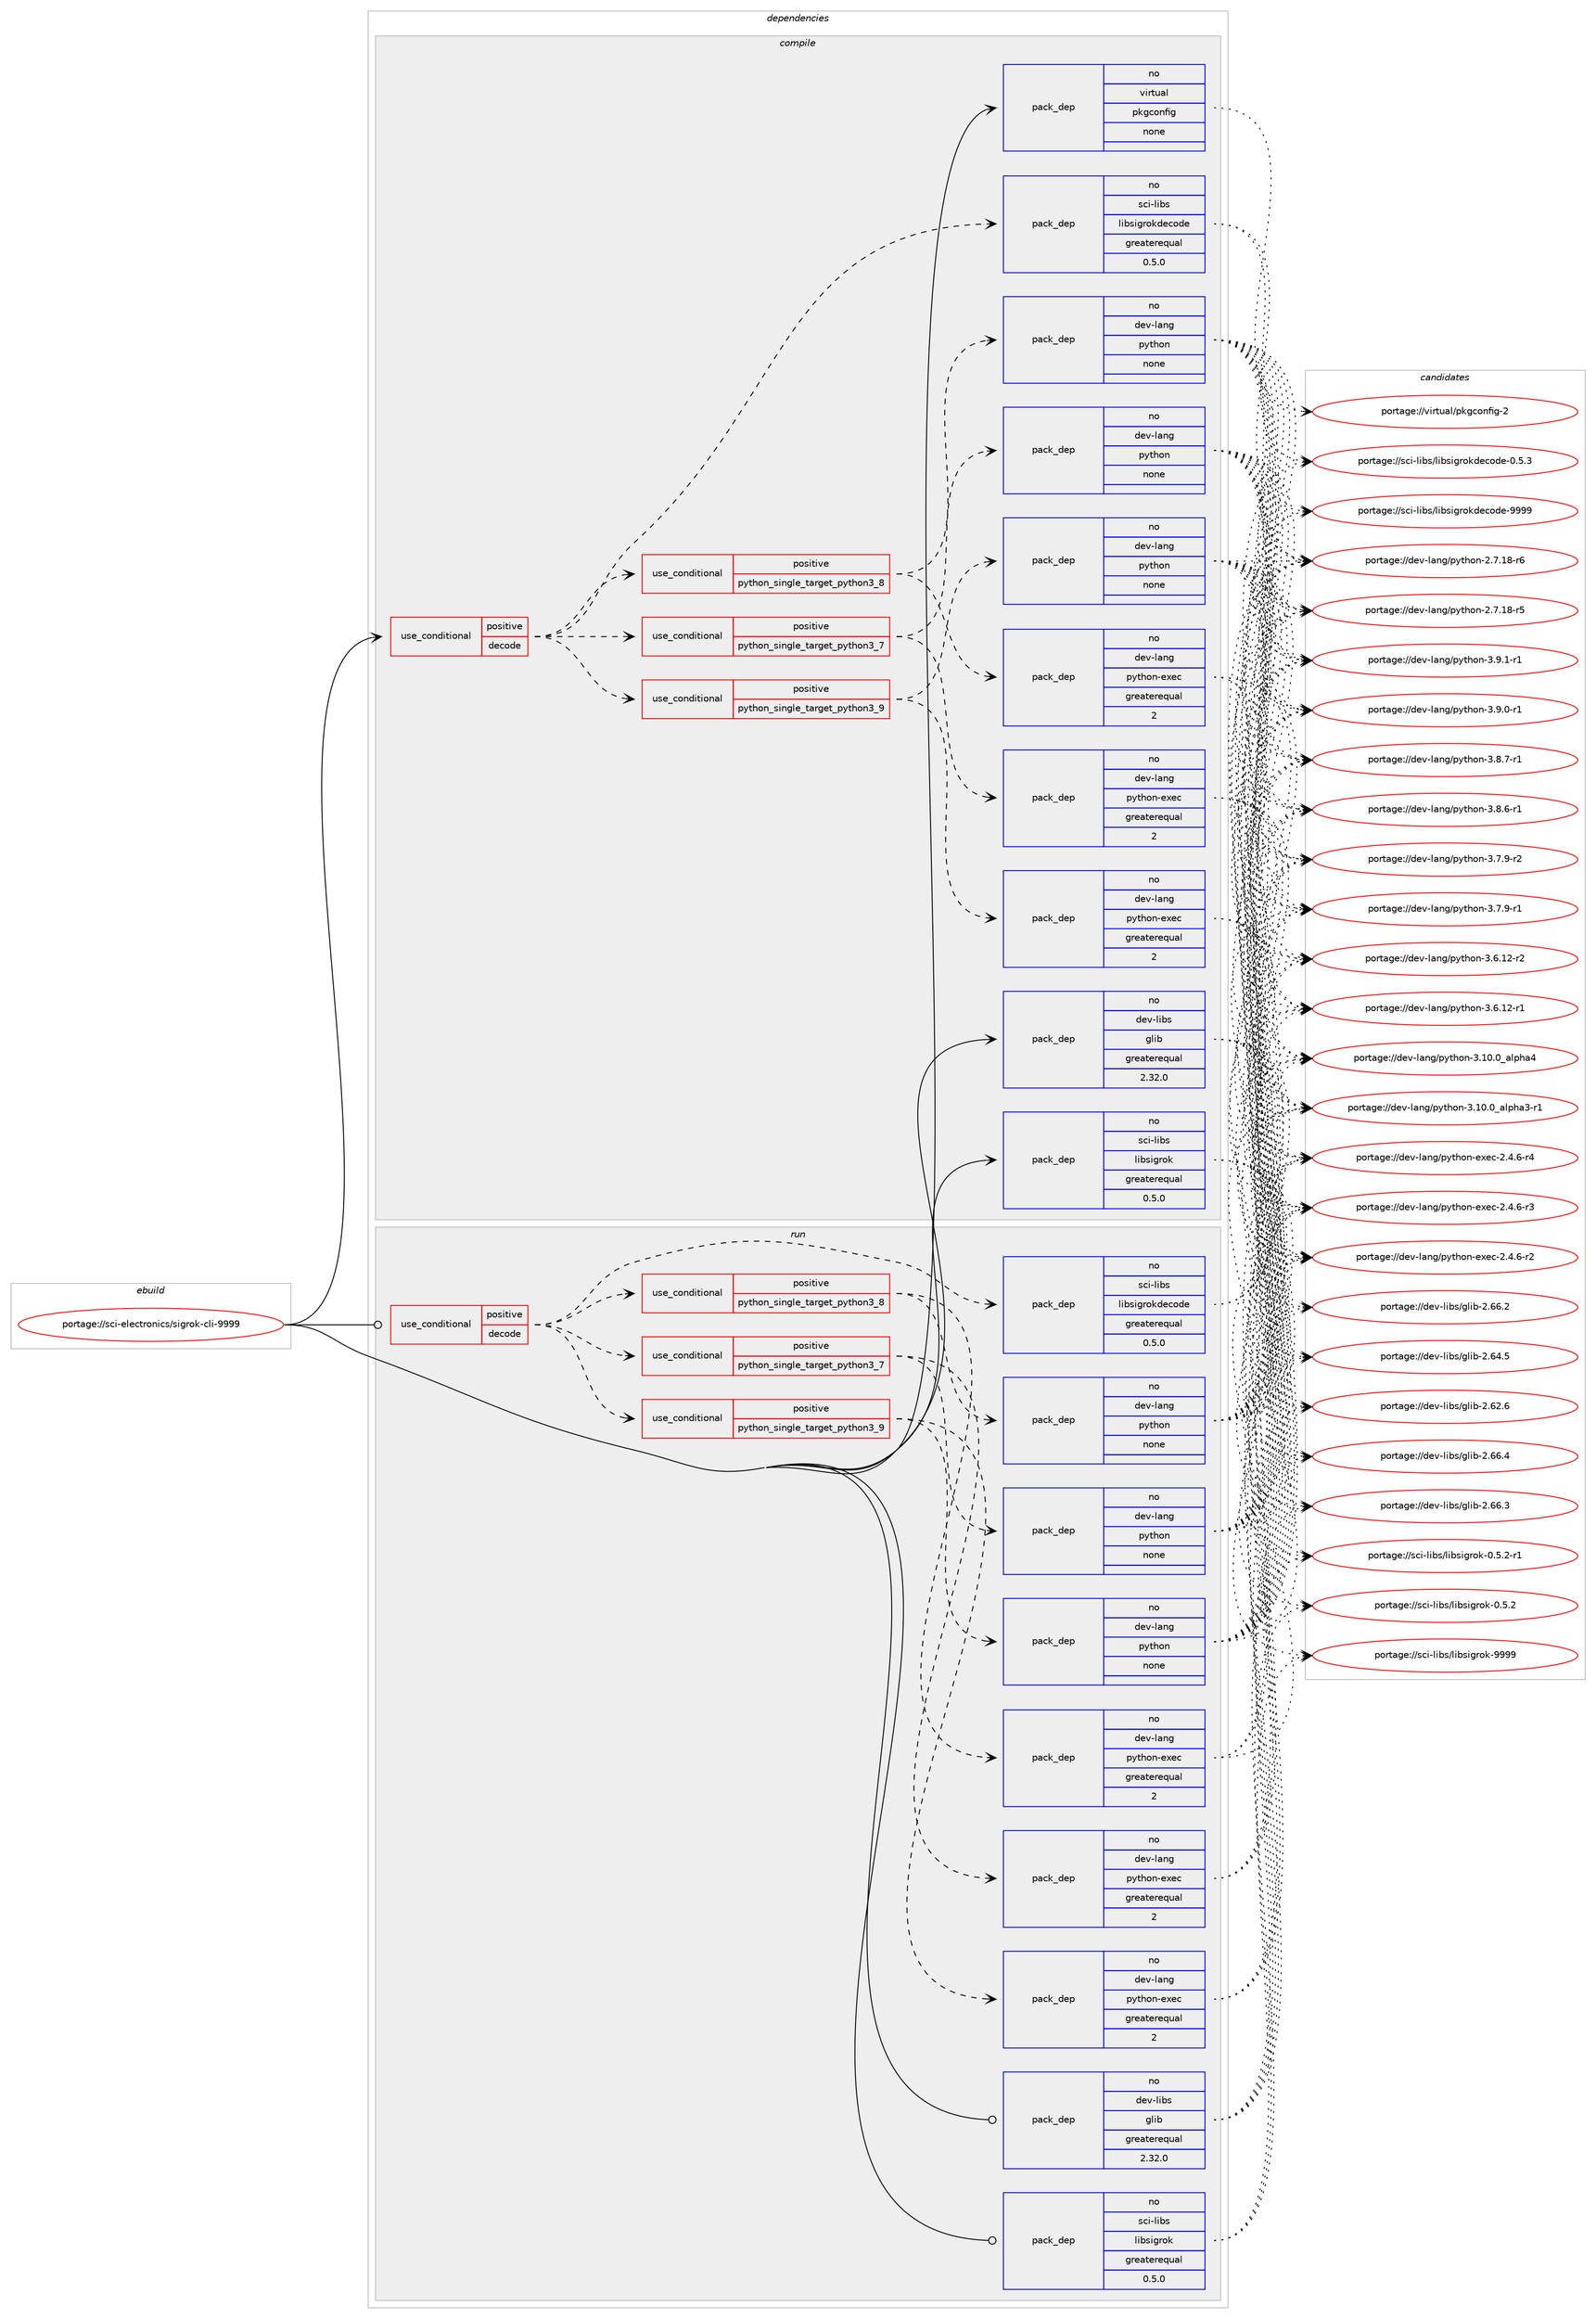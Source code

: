 digraph prolog {

# *************
# Graph options
# *************

newrank=true;
concentrate=true;
compound=true;
graph [rankdir=LR,fontname=Helvetica,fontsize=10,ranksep=1.5];#, ranksep=2.5, nodesep=0.2];
edge  [arrowhead=vee];
node  [fontname=Helvetica,fontsize=10];

# **********
# The ebuild
# **********

subgraph cluster_leftcol {
color=gray;
rank=same;
label=<<i>ebuild</i>>;
id [label="portage://sci-electronics/sigrok-cli-9999", color=red, width=4, href="../sci-electronics/sigrok-cli-9999.svg"];
}

# ****************
# The dependencies
# ****************

subgraph cluster_midcol {
color=gray;
label=<<i>dependencies</i>>;
subgraph cluster_compile {
fillcolor="#eeeeee";
style=filled;
label=<<i>compile</i>>;
subgraph cond5825 {
dependency18652 [label=<<TABLE BORDER="0" CELLBORDER="1" CELLSPACING="0" CELLPADDING="4"><TR><TD ROWSPAN="3" CELLPADDING="10">use_conditional</TD></TR><TR><TD>positive</TD></TR><TR><TD>decode</TD></TR></TABLE>>, shape=none, color=red];
subgraph pack12679 {
dependency18653 [label=<<TABLE BORDER="0" CELLBORDER="1" CELLSPACING="0" CELLPADDING="4" WIDTH="220"><TR><TD ROWSPAN="6" CELLPADDING="30">pack_dep</TD></TR><TR><TD WIDTH="110">no</TD></TR><TR><TD>sci-libs</TD></TR><TR><TD>libsigrokdecode</TD></TR><TR><TD>greaterequal</TD></TR><TR><TD>0.5.0</TD></TR></TABLE>>, shape=none, color=blue];
}
dependency18652:e -> dependency18653:w [weight=20,style="dashed",arrowhead="vee"];
subgraph cond5826 {
dependency18654 [label=<<TABLE BORDER="0" CELLBORDER="1" CELLSPACING="0" CELLPADDING="4"><TR><TD ROWSPAN="3" CELLPADDING="10">use_conditional</TD></TR><TR><TD>positive</TD></TR><TR><TD>python_single_target_python3_7</TD></TR></TABLE>>, shape=none, color=red];
subgraph pack12680 {
dependency18655 [label=<<TABLE BORDER="0" CELLBORDER="1" CELLSPACING="0" CELLPADDING="4" WIDTH="220"><TR><TD ROWSPAN="6" CELLPADDING="30">pack_dep</TD></TR><TR><TD WIDTH="110">no</TD></TR><TR><TD>dev-lang</TD></TR><TR><TD>python</TD></TR><TR><TD>none</TD></TR><TR><TD></TD></TR></TABLE>>, shape=none, color=blue];
}
dependency18654:e -> dependency18655:w [weight=20,style="dashed",arrowhead="vee"];
subgraph pack12681 {
dependency18656 [label=<<TABLE BORDER="0" CELLBORDER="1" CELLSPACING="0" CELLPADDING="4" WIDTH="220"><TR><TD ROWSPAN="6" CELLPADDING="30">pack_dep</TD></TR><TR><TD WIDTH="110">no</TD></TR><TR><TD>dev-lang</TD></TR><TR><TD>python-exec</TD></TR><TR><TD>greaterequal</TD></TR><TR><TD>2</TD></TR></TABLE>>, shape=none, color=blue];
}
dependency18654:e -> dependency18656:w [weight=20,style="dashed",arrowhead="vee"];
}
dependency18652:e -> dependency18654:w [weight=20,style="dashed",arrowhead="vee"];
subgraph cond5827 {
dependency18657 [label=<<TABLE BORDER="0" CELLBORDER="1" CELLSPACING="0" CELLPADDING="4"><TR><TD ROWSPAN="3" CELLPADDING="10">use_conditional</TD></TR><TR><TD>positive</TD></TR><TR><TD>python_single_target_python3_8</TD></TR></TABLE>>, shape=none, color=red];
subgraph pack12682 {
dependency18658 [label=<<TABLE BORDER="0" CELLBORDER="1" CELLSPACING="0" CELLPADDING="4" WIDTH="220"><TR><TD ROWSPAN="6" CELLPADDING="30">pack_dep</TD></TR><TR><TD WIDTH="110">no</TD></TR><TR><TD>dev-lang</TD></TR><TR><TD>python</TD></TR><TR><TD>none</TD></TR><TR><TD></TD></TR></TABLE>>, shape=none, color=blue];
}
dependency18657:e -> dependency18658:w [weight=20,style="dashed",arrowhead="vee"];
subgraph pack12683 {
dependency18659 [label=<<TABLE BORDER="0" CELLBORDER="1" CELLSPACING="0" CELLPADDING="4" WIDTH="220"><TR><TD ROWSPAN="6" CELLPADDING="30">pack_dep</TD></TR><TR><TD WIDTH="110">no</TD></TR><TR><TD>dev-lang</TD></TR><TR><TD>python-exec</TD></TR><TR><TD>greaterequal</TD></TR><TR><TD>2</TD></TR></TABLE>>, shape=none, color=blue];
}
dependency18657:e -> dependency18659:w [weight=20,style="dashed",arrowhead="vee"];
}
dependency18652:e -> dependency18657:w [weight=20,style="dashed",arrowhead="vee"];
subgraph cond5828 {
dependency18660 [label=<<TABLE BORDER="0" CELLBORDER="1" CELLSPACING="0" CELLPADDING="4"><TR><TD ROWSPAN="3" CELLPADDING="10">use_conditional</TD></TR><TR><TD>positive</TD></TR><TR><TD>python_single_target_python3_9</TD></TR></TABLE>>, shape=none, color=red];
subgraph pack12684 {
dependency18661 [label=<<TABLE BORDER="0" CELLBORDER="1" CELLSPACING="0" CELLPADDING="4" WIDTH="220"><TR><TD ROWSPAN="6" CELLPADDING="30">pack_dep</TD></TR><TR><TD WIDTH="110">no</TD></TR><TR><TD>dev-lang</TD></TR><TR><TD>python</TD></TR><TR><TD>none</TD></TR><TR><TD></TD></TR></TABLE>>, shape=none, color=blue];
}
dependency18660:e -> dependency18661:w [weight=20,style="dashed",arrowhead="vee"];
subgraph pack12685 {
dependency18662 [label=<<TABLE BORDER="0" CELLBORDER="1" CELLSPACING="0" CELLPADDING="4" WIDTH="220"><TR><TD ROWSPAN="6" CELLPADDING="30">pack_dep</TD></TR><TR><TD WIDTH="110">no</TD></TR><TR><TD>dev-lang</TD></TR><TR><TD>python-exec</TD></TR><TR><TD>greaterequal</TD></TR><TR><TD>2</TD></TR></TABLE>>, shape=none, color=blue];
}
dependency18660:e -> dependency18662:w [weight=20,style="dashed",arrowhead="vee"];
}
dependency18652:e -> dependency18660:w [weight=20,style="dashed",arrowhead="vee"];
}
id:e -> dependency18652:w [weight=20,style="solid",arrowhead="vee"];
subgraph pack12686 {
dependency18663 [label=<<TABLE BORDER="0" CELLBORDER="1" CELLSPACING="0" CELLPADDING="4" WIDTH="220"><TR><TD ROWSPAN="6" CELLPADDING="30">pack_dep</TD></TR><TR><TD WIDTH="110">no</TD></TR><TR><TD>dev-libs</TD></TR><TR><TD>glib</TD></TR><TR><TD>greaterequal</TD></TR><TR><TD>2.32.0</TD></TR></TABLE>>, shape=none, color=blue];
}
id:e -> dependency18663:w [weight=20,style="solid",arrowhead="vee"];
subgraph pack12687 {
dependency18664 [label=<<TABLE BORDER="0" CELLBORDER="1" CELLSPACING="0" CELLPADDING="4" WIDTH="220"><TR><TD ROWSPAN="6" CELLPADDING="30">pack_dep</TD></TR><TR><TD WIDTH="110">no</TD></TR><TR><TD>sci-libs</TD></TR><TR><TD>libsigrok</TD></TR><TR><TD>greaterequal</TD></TR><TR><TD>0.5.0</TD></TR></TABLE>>, shape=none, color=blue];
}
id:e -> dependency18664:w [weight=20,style="solid",arrowhead="vee"];
subgraph pack12688 {
dependency18665 [label=<<TABLE BORDER="0" CELLBORDER="1" CELLSPACING="0" CELLPADDING="4" WIDTH="220"><TR><TD ROWSPAN="6" CELLPADDING="30">pack_dep</TD></TR><TR><TD WIDTH="110">no</TD></TR><TR><TD>virtual</TD></TR><TR><TD>pkgconfig</TD></TR><TR><TD>none</TD></TR><TR><TD></TD></TR></TABLE>>, shape=none, color=blue];
}
id:e -> dependency18665:w [weight=20,style="solid",arrowhead="vee"];
}
subgraph cluster_compileandrun {
fillcolor="#eeeeee";
style=filled;
label=<<i>compile and run</i>>;
}
subgraph cluster_run {
fillcolor="#eeeeee";
style=filled;
label=<<i>run</i>>;
subgraph cond5829 {
dependency18666 [label=<<TABLE BORDER="0" CELLBORDER="1" CELLSPACING="0" CELLPADDING="4"><TR><TD ROWSPAN="3" CELLPADDING="10">use_conditional</TD></TR><TR><TD>positive</TD></TR><TR><TD>decode</TD></TR></TABLE>>, shape=none, color=red];
subgraph pack12689 {
dependency18667 [label=<<TABLE BORDER="0" CELLBORDER="1" CELLSPACING="0" CELLPADDING="4" WIDTH="220"><TR><TD ROWSPAN="6" CELLPADDING="30">pack_dep</TD></TR><TR><TD WIDTH="110">no</TD></TR><TR><TD>sci-libs</TD></TR><TR><TD>libsigrokdecode</TD></TR><TR><TD>greaterequal</TD></TR><TR><TD>0.5.0</TD></TR></TABLE>>, shape=none, color=blue];
}
dependency18666:e -> dependency18667:w [weight=20,style="dashed",arrowhead="vee"];
subgraph cond5830 {
dependency18668 [label=<<TABLE BORDER="0" CELLBORDER="1" CELLSPACING="0" CELLPADDING="4"><TR><TD ROWSPAN="3" CELLPADDING="10">use_conditional</TD></TR><TR><TD>positive</TD></TR><TR><TD>python_single_target_python3_7</TD></TR></TABLE>>, shape=none, color=red];
subgraph pack12690 {
dependency18669 [label=<<TABLE BORDER="0" CELLBORDER="1" CELLSPACING="0" CELLPADDING="4" WIDTH="220"><TR><TD ROWSPAN="6" CELLPADDING="30">pack_dep</TD></TR><TR><TD WIDTH="110">no</TD></TR><TR><TD>dev-lang</TD></TR><TR><TD>python</TD></TR><TR><TD>none</TD></TR><TR><TD></TD></TR></TABLE>>, shape=none, color=blue];
}
dependency18668:e -> dependency18669:w [weight=20,style="dashed",arrowhead="vee"];
subgraph pack12691 {
dependency18670 [label=<<TABLE BORDER="0" CELLBORDER="1" CELLSPACING="0" CELLPADDING="4" WIDTH="220"><TR><TD ROWSPAN="6" CELLPADDING="30">pack_dep</TD></TR><TR><TD WIDTH="110">no</TD></TR><TR><TD>dev-lang</TD></TR><TR><TD>python-exec</TD></TR><TR><TD>greaterequal</TD></TR><TR><TD>2</TD></TR></TABLE>>, shape=none, color=blue];
}
dependency18668:e -> dependency18670:w [weight=20,style="dashed",arrowhead="vee"];
}
dependency18666:e -> dependency18668:w [weight=20,style="dashed",arrowhead="vee"];
subgraph cond5831 {
dependency18671 [label=<<TABLE BORDER="0" CELLBORDER="1" CELLSPACING="0" CELLPADDING="4"><TR><TD ROWSPAN="3" CELLPADDING="10">use_conditional</TD></TR><TR><TD>positive</TD></TR><TR><TD>python_single_target_python3_8</TD></TR></TABLE>>, shape=none, color=red];
subgraph pack12692 {
dependency18672 [label=<<TABLE BORDER="0" CELLBORDER="1" CELLSPACING="0" CELLPADDING="4" WIDTH="220"><TR><TD ROWSPAN="6" CELLPADDING="30">pack_dep</TD></TR><TR><TD WIDTH="110">no</TD></TR><TR><TD>dev-lang</TD></TR><TR><TD>python</TD></TR><TR><TD>none</TD></TR><TR><TD></TD></TR></TABLE>>, shape=none, color=blue];
}
dependency18671:e -> dependency18672:w [weight=20,style="dashed",arrowhead="vee"];
subgraph pack12693 {
dependency18673 [label=<<TABLE BORDER="0" CELLBORDER="1" CELLSPACING="0" CELLPADDING="4" WIDTH="220"><TR><TD ROWSPAN="6" CELLPADDING="30">pack_dep</TD></TR><TR><TD WIDTH="110">no</TD></TR><TR><TD>dev-lang</TD></TR><TR><TD>python-exec</TD></TR><TR><TD>greaterequal</TD></TR><TR><TD>2</TD></TR></TABLE>>, shape=none, color=blue];
}
dependency18671:e -> dependency18673:w [weight=20,style="dashed",arrowhead="vee"];
}
dependency18666:e -> dependency18671:w [weight=20,style="dashed",arrowhead="vee"];
subgraph cond5832 {
dependency18674 [label=<<TABLE BORDER="0" CELLBORDER="1" CELLSPACING="0" CELLPADDING="4"><TR><TD ROWSPAN="3" CELLPADDING="10">use_conditional</TD></TR><TR><TD>positive</TD></TR><TR><TD>python_single_target_python3_9</TD></TR></TABLE>>, shape=none, color=red];
subgraph pack12694 {
dependency18675 [label=<<TABLE BORDER="0" CELLBORDER="1" CELLSPACING="0" CELLPADDING="4" WIDTH="220"><TR><TD ROWSPAN="6" CELLPADDING="30">pack_dep</TD></TR><TR><TD WIDTH="110">no</TD></TR><TR><TD>dev-lang</TD></TR><TR><TD>python</TD></TR><TR><TD>none</TD></TR><TR><TD></TD></TR></TABLE>>, shape=none, color=blue];
}
dependency18674:e -> dependency18675:w [weight=20,style="dashed",arrowhead="vee"];
subgraph pack12695 {
dependency18676 [label=<<TABLE BORDER="0" CELLBORDER="1" CELLSPACING="0" CELLPADDING="4" WIDTH="220"><TR><TD ROWSPAN="6" CELLPADDING="30">pack_dep</TD></TR><TR><TD WIDTH="110">no</TD></TR><TR><TD>dev-lang</TD></TR><TR><TD>python-exec</TD></TR><TR><TD>greaterequal</TD></TR><TR><TD>2</TD></TR></TABLE>>, shape=none, color=blue];
}
dependency18674:e -> dependency18676:w [weight=20,style="dashed",arrowhead="vee"];
}
dependency18666:e -> dependency18674:w [weight=20,style="dashed",arrowhead="vee"];
}
id:e -> dependency18666:w [weight=20,style="solid",arrowhead="odot"];
subgraph pack12696 {
dependency18677 [label=<<TABLE BORDER="0" CELLBORDER="1" CELLSPACING="0" CELLPADDING="4" WIDTH="220"><TR><TD ROWSPAN="6" CELLPADDING="30">pack_dep</TD></TR><TR><TD WIDTH="110">no</TD></TR><TR><TD>dev-libs</TD></TR><TR><TD>glib</TD></TR><TR><TD>greaterequal</TD></TR><TR><TD>2.32.0</TD></TR></TABLE>>, shape=none, color=blue];
}
id:e -> dependency18677:w [weight=20,style="solid",arrowhead="odot"];
subgraph pack12697 {
dependency18678 [label=<<TABLE BORDER="0" CELLBORDER="1" CELLSPACING="0" CELLPADDING="4" WIDTH="220"><TR><TD ROWSPAN="6" CELLPADDING="30">pack_dep</TD></TR><TR><TD WIDTH="110">no</TD></TR><TR><TD>sci-libs</TD></TR><TR><TD>libsigrok</TD></TR><TR><TD>greaterequal</TD></TR><TR><TD>0.5.0</TD></TR></TABLE>>, shape=none, color=blue];
}
id:e -> dependency18678:w [weight=20,style="solid",arrowhead="odot"];
}
}

# **************
# The candidates
# **************

subgraph cluster_choices {
rank=same;
color=gray;
label=<<i>candidates</i>>;

subgraph choice12679 {
color=black;
nodesep=1;
choice1159910545108105981154710810598115105103114111107100101991111001014557575757 [label="portage://sci-libs/libsigrokdecode-9999", color=red, width=4,href="../sci-libs/libsigrokdecode-9999.svg"];
choice115991054510810598115471081059811510510311411110710010199111100101454846534651 [label="portage://sci-libs/libsigrokdecode-0.5.3", color=red, width=4,href="../sci-libs/libsigrokdecode-0.5.3.svg"];
dependency18653:e -> choice1159910545108105981154710810598115105103114111107100101991111001014557575757:w [style=dotted,weight="100"];
dependency18653:e -> choice115991054510810598115471081059811510510311411110710010199111100101454846534651:w [style=dotted,weight="100"];
}
subgraph choice12680 {
color=black;
nodesep=1;
choice1001011184510897110103471121211161041111104551465746494511449 [label="portage://dev-lang/python-3.9.1-r1", color=red, width=4,href="../dev-lang/python-3.9.1-r1.svg"];
choice1001011184510897110103471121211161041111104551465746484511449 [label="portage://dev-lang/python-3.9.0-r1", color=red, width=4,href="../dev-lang/python-3.9.0-r1.svg"];
choice1001011184510897110103471121211161041111104551465646554511449 [label="portage://dev-lang/python-3.8.7-r1", color=red, width=4,href="../dev-lang/python-3.8.7-r1.svg"];
choice1001011184510897110103471121211161041111104551465646544511449 [label="portage://dev-lang/python-3.8.6-r1", color=red, width=4,href="../dev-lang/python-3.8.6-r1.svg"];
choice1001011184510897110103471121211161041111104551465546574511450 [label="portage://dev-lang/python-3.7.9-r2", color=red, width=4,href="../dev-lang/python-3.7.9-r2.svg"];
choice1001011184510897110103471121211161041111104551465546574511449 [label="portage://dev-lang/python-3.7.9-r1", color=red, width=4,href="../dev-lang/python-3.7.9-r1.svg"];
choice100101118451089711010347112121116104111110455146544649504511450 [label="portage://dev-lang/python-3.6.12-r2", color=red, width=4,href="../dev-lang/python-3.6.12-r2.svg"];
choice100101118451089711010347112121116104111110455146544649504511449 [label="portage://dev-lang/python-3.6.12-r1", color=red, width=4,href="../dev-lang/python-3.6.12-r1.svg"];
choice1001011184510897110103471121211161041111104551464948464895971081121049752 [label="portage://dev-lang/python-3.10.0_alpha4", color=red, width=4,href="../dev-lang/python-3.10.0_alpha4.svg"];
choice10010111845108971101034711212111610411111045514649484648959710811210497514511449 [label="portage://dev-lang/python-3.10.0_alpha3-r1", color=red, width=4,href="../dev-lang/python-3.10.0_alpha3-r1.svg"];
choice100101118451089711010347112121116104111110455046554649564511454 [label="portage://dev-lang/python-2.7.18-r6", color=red, width=4,href="../dev-lang/python-2.7.18-r6.svg"];
choice100101118451089711010347112121116104111110455046554649564511453 [label="portage://dev-lang/python-2.7.18-r5", color=red, width=4,href="../dev-lang/python-2.7.18-r5.svg"];
dependency18655:e -> choice1001011184510897110103471121211161041111104551465746494511449:w [style=dotted,weight="100"];
dependency18655:e -> choice1001011184510897110103471121211161041111104551465746484511449:w [style=dotted,weight="100"];
dependency18655:e -> choice1001011184510897110103471121211161041111104551465646554511449:w [style=dotted,weight="100"];
dependency18655:e -> choice1001011184510897110103471121211161041111104551465646544511449:w [style=dotted,weight="100"];
dependency18655:e -> choice1001011184510897110103471121211161041111104551465546574511450:w [style=dotted,weight="100"];
dependency18655:e -> choice1001011184510897110103471121211161041111104551465546574511449:w [style=dotted,weight="100"];
dependency18655:e -> choice100101118451089711010347112121116104111110455146544649504511450:w [style=dotted,weight="100"];
dependency18655:e -> choice100101118451089711010347112121116104111110455146544649504511449:w [style=dotted,weight="100"];
dependency18655:e -> choice1001011184510897110103471121211161041111104551464948464895971081121049752:w [style=dotted,weight="100"];
dependency18655:e -> choice10010111845108971101034711212111610411111045514649484648959710811210497514511449:w [style=dotted,weight="100"];
dependency18655:e -> choice100101118451089711010347112121116104111110455046554649564511454:w [style=dotted,weight="100"];
dependency18655:e -> choice100101118451089711010347112121116104111110455046554649564511453:w [style=dotted,weight="100"];
}
subgraph choice12681 {
color=black;
nodesep=1;
choice10010111845108971101034711212111610411111045101120101994550465246544511452 [label="portage://dev-lang/python-exec-2.4.6-r4", color=red, width=4,href="../dev-lang/python-exec-2.4.6-r4.svg"];
choice10010111845108971101034711212111610411111045101120101994550465246544511451 [label="portage://dev-lang/python-exec-2.4.6-r3", color=red, width=4,href="../dev-lang/python-exec-2.4.6-r3.svg"];
choice10010111845108971101034711212111610411111045101120101994550465246544511450 [label="portage://dev-lang/python-exec-2.4.6-r2", color=red, width=4,href="../dev-lang/python-exec-2.4.6-r2.svg"];
dependency18656:e -> choice10010111845108971101034711212111610411111045101120101994550465246544511452:w [style=dotted,weight="100"];
dependency18656:e -> choice10010111845108971101034711212111610411111045101120101994550465246544511451:w [style=dotted,weight="100"];
dependency18656:e -> choice10010111845108971101034711212111610411111045101120101994550465246544511450:w [style=dotted,weight="100"];
}
subgraph choice12682 {
color=black;
nodesep=1;
choice1001011184510897110103471121211161041111104551465746494511449 [label="portage://dev-lang/python-3.9.1-r1", color=red, width=4,href="../dev-lang/python-3.9.1-r1.svg"];
choice1001011184510897110103471121211161041111104551465746484511449 [label="portage://dev-lang/python-3.9.0-r1", color=red, width=4,href="../dev-lang/python-3.9.0-r1.svg"];
choice1001011184510897110103471121211161041111104551465646554511449 [label="portage://dev-lang/python-3.8.7-r1", color=red, width=4,href="../dev-lang/python-3.8.7-r1.svg"];
choice1001011184510897110103471121211161041111104551465646544511449 [label="portage://dev-lang/python-3.8.6-r1", color=red, width=4,href="../dev-lang/python-3.8.6-r1.svg"];
choice1001011184510897110103471121211161041111104551465546574511450 [label="portage://dev-lang/python-3.7.9-r2", color=red, width=4,href="../dev-lang/python-3.7.9-r2.svg"];
choice1001011184510897110103471121211161041111104551465546574511449 [label="portage://dev-lang/python-3.7.9-r1", color=red, width=4,href="../dev-lang/python-3.7.9-r1.svg"];
choice100101118451089711010347112121116104111110455146544649504511450 [label="portage://dev-lang/python-3.6.12-r2", color=red, width=4,href="../dev-lang/python-3.6.12-r2.svg"];
choice100101118451089711010347112121116104111110455146544649504511449 [label="portage://dev-lang/python-3.6.12-r1", color=red, width=4,href="../dev-lang/python-3.6.12-r1.svg"];
choice1001011184510897110103471121211161041111104551464948464895971081121049752 [label="portage://dev-lang/python-3.10.0_alpha4", color=red, width=4,href="../dev-lang/python-3.10.0_alpha4.svg"];
choice10010111845108971101034711212111610411111045514649484648959710811210497514511449 [label="portage://dev-lang/python-3.10.0_alpha3-r1", color=red, width=4,href="../dev-lang/python-3.10.0_alpha3-r1.svg"];
choice100101118451089711010347112121116104111110455046554649564511454 [label="portage://dev-lang/python-2.7.18-r6", color=red, width=4,href="../dev-lang/python-2.7.18-r6.svg"];
choice100101118451089711010347112121116104111110455046554649564511453 [label="portage://dev-lang/python-2.7.18-r5", color=red, width=4,href="../dev-lang/python-2.7.18-r5.svg"];
dependency18658:e -> choice1001011184510897110103471121211161041111104551465746494511449:w [style=dotted,weight="100"];
dependency18658:e -> choice1001011184510897110103471121211161041111104551465746484511449:w [style=dotted,weight="100"];
dependency18658:e -> choice1001011184510897110103471121211161041111104551465646554511449:w [style=dotted,weight="100"];
dependency18658:e -> choice1001011184510897110103471121211161041111104551465646544511449:w [style=dotted,weight="100"];
dependency18658:e -> choice1001011184510897110103471121211161041111104551465546574511450:w [style=dotted,weight="100"];
dependency18658:e -> choice1001011184510897110103471121211161041111104551465546574511449:w [style=dotted,weight="100"];
dependency18658:e -> choice100101118451089711010347112121116104111110455146544649504511450:w [style=dotted,weight="100"];
dependency18658:e -> choice100101118451089711010347112121116104111110455146544649504511449:w [style=dotted,weight="100"];
dependency18658:e -> choice1001011184510897110103471121211161041111104551464948464895971081121049752:w [style=dotted,weight="100"];
dependency18658:e -> choice10010111845108971101034711212111610411111045514649484648959710811210497514511449:w [style=dotted,weight="100"];
dependency18658:e -> choice100101118451089711010347112121116104111110455046554649564511454:w [style=dotted,weight="100"];
dependency18658:e -> choice100101118451089711010347112121116104111110455046554649564511453:w [style=dotted,weight="100"];
}
subgraph choice12683 {
color=black;
nodesep=1;
choice10010111845108971101034711212111610411111045101120101994550465246544511452 [label="portage://dev-lang/python-exec-2.4.6-r4", color=red, width=4,href="../dev-lang/python-exec-2.4.6-r4.svg"];
choice10010111845108971101034711212111610411111045101120101994550465246544511451 [label="portage://dev-lang/python-exec-2.4.6-r3", color=red, width=4,href="../dev-lang/python-exec-2.4.6-r3.svg"];
choice10010111845108971101034711212111610411111045101120101994550465246544511450 [label="portage://dev-lang/python-exec-2.4.6-r2", color=red, width=4,href="../dev-lang/python-exec-2.4.6-r2.svg"];
dependency18659:e -> choice10010111845108971101034711212111610411111045101120101994550465246544511452:w [style=dotted,weight="100"];
dependency18659:e -> choice10010111845108971101034711212111610411111045101120101994550465246544511451:w [style=dotted,weight="100"];
dependency18659:e -> choice10010111845108971101034711212111610411111045101120101994550465246544511450:w [style=dotted,weight="100"];
}
subgraph choice12684 {
color=black;
nodesep=1;
choice1001011184510897110103471121211161041111104551465746494511449 [label="portage://dev-lang/python-3.9.1-r1", color=red, width=4,href="../dev-lang/python-3.9.1-r1.svg"];
choice1001011184510897110103471121211161041111104551465746484511449 [label="portage://dev-lang/python-3.9.0-r1", color=red, width=4,href="../dev-lang/python-3.9.0-r1.svg"];
choice1001011184510897110103471121211161041111104551465646554511449 [label="portage://dev-lang/python-3.8.7-r1", color=red, width=4,href="../dev-lang/python-3.8.7-r1.svg"];
choice1001011184510897110103471121211161041111104551465646544511449 [label="portage://dev-lang/python-3.8.6-r1", color=red, width=4,href="../dev-lang/python-3.8.6-r1.svg"];
choice1001011184510897110103471121211161041111104551465546574511450 [label="portage://dev-lang/python-3.7.9-r2", color=red, width=4,href="../dev-lang/python-3.7.9-r2.svg"];
choice1001011184510897110103471121211161041111104551465546574511449 [label="portage://dev-lang/python-3.7.9-r1", color=red, width=4,href="../dev-lang/python-3.7.9-r1.svg"];
choice100101118451089711010347112121116104111110455146544649504511450 [label="portage://dev-lang/python-3.6.12-r2", color=red, width=4,href="../dev-lang/python-3.6.12-r2.svg"];
choice100101118451089711010347112121116104111110455146544649504511449 [label="portage://dev-lang/python-3.6.12-r1", color=red, width=4,href="../dev-lang/python-3.6.12-r1.svg"];
choice1001011184510897110103471121211161041111104551464948464895971081121049752 [label="portage://dev-lang/python-3.10.0_alpha4", color=red, width=4,href="../dev-lang/python-3.10.0_alpha4.svg"];
choice10010111845108971101034711212111610411111045514649484648959710811210497514511449 [label="portage://dev-lang/python-3.10.0_alpha3-r1", color=red, width=4,href="../dev-lang/python-3.10.0_alpha3-r1.svg"];
choice100101118451089711010347112121116104111110455046554649564511454 [label="portage://dev-lang/python-2.7.18-r6", color=red, width=4,href="../dev-lang/python-2.7.18-r6.svg"];
choice100101118451089711010347112121116104111110455046554649564511453 [label="portage://dev-lang/python-2.7.18-r5", color=red, width=4,href="../dev-lang/python-2.7.18-r5.svg"];
dependency18661:e -> choice1001011184510897110103471121211161041111104551465746494511449:w [style=dotted,weight="100"];
dependency18661:e -> choice1001011184510897110103471121211161041111104551465746484511449:w [style=dotted,weight="100"];
dependency18661:e -> choice1001011184510897110103471121211161041111104551465646554511449:w [style=dotted,weight="100"];
dependency18661:e -> choice1001011184510897110103471121211161041111104551465646544511449:w [style=dotted,weight="100"];
dependency18661:e -> choice1001011184510897110103471121211161041111104551465546574511450:w [style=dotted,weight="100"];
dependency18661:e -> choice1001011184510897110103471121211161041111104551465546574511449:w [style=dotted,weight="100"];
dependency18661:e -> choice100101118451089711010347112121116104111110455146544649504511450:w [style=dotted,weight="100"];
dependency18661:e -> choice100101118451089711010347112121116104111110455146544649504511449:w [style=dotted,weight="100"];
dependency18661:e -> choice1001011184510897110103471121211161041111104551464948464895971081121049752:w [style=dotted,weight="100"];
dependency18661:e -> choice10010111845108971101034711212111610411111045514649484648959710811210497514511449:w [style=dotted,weight="100"];
dependency18661:e -> choice100101118451089711010347112121116104111110455046554649564511454:w [style=dotted,weight="100"];
dependency18661:e -> choice100101118451089711010347112121116104111110455046554649564511453:w [style=dotted,weight="100"];
}
subgraph choice12685 {
color=black;
nodesep=1;
choice10010111845108971101034711212111610411111045101120101994550465246544511452 [label="portage://dev-lang/python-exec-2.4.6-r4", color=red, width=4,href="../dev-lang/python-exec-2.4.6-r4.svg"];
choice10010111845108971101034711212111610411111045101120101994550465246544511451 [label="portage://dev-lang/python-exec-2.4.6-r3", color=red, width=4,href="../dev-lang/python-exec-2.4.6-r3.svg"];
choice10010111845108971101034711212111610411111045101120101994550465246544511450 [label="portage://dev-lang/python-exec-2.4.6-r2", color=red, width=4,href="../dev-lang/python-exec-2.4.6-r2.svg"];
dependency18662:e -> choice10010111845108971101034711212111610411111045101120101994550465246544511452:w [style=dotted,weight="100"];
dependency18662:e -> choice10010111845108971101034711212111610411111045101120101994550465246544511451:w [style=dotted,weight="100"];
dependency18662:e -> choice10010111845108971101034711212111610411111045101120101994550465246544511450:w [style=dotted,weight="100"];
}
subgraph choice12686 {
color=black;
nodesep=1;
choice1001011184510810598115471031081059845504654544652 [label="portage://dev-libs/glib-2.66.4", color=red, width=4,href="../dev-libs/glib-2.66.4.svg"];
choice1001011184510810598115471031081059845504654544651 [label="portage://dev-libs/glib-2.66.3", color=red, width=4,href="../dev-libs/glib-2.66.3.svg"];
choice1001011184510810598115471031081059845504654544650 [label="portage://dev-libs/glib-2.66.2", color=red, width=4,href="../dev-libs/glib-2.66.2.svg"];
choice1001011184510810598115471031081059845504654524653 [label="portage://dev-libs/glib-2.64.5", color=red, width=4,href="../dev-libs/glib-2.64.5.svg"];
choice1001011184510810598115471031081059845504654504654 [label="portage://dev-libs/glib-2.62.6", color=red, width=4,href="../dev-libs/glib-2.62.6.svg"];
dependency18663:e -> choice1001011184510810598115471031081059845504654544652:w [style=dotted,weight="100"];
dependency18663:e -> choice1001011184510810598115471031081059845504654544651:w [style=dotted,weight="100"];
dependency18663:e -> choice1001011184510810598115471031081059845504654544650:w [style=dotted,weight="100"];
dependency18663:e -> choice1001011184510810598115471031081059845504654524653:w [style=dotted,weight="100"];
dependency18663:e -> choice1001011184510810598115471031081059845504654504654:w [style=dotted,weight="100"];
}
subgraph choice12687 {
color=black;
nodesep=1;
choice11599105451081059811547108105981151051031141111074557575757 [label="portage://sci-libs/libsigrok-9999", color=red, width=4,href="../sci-libs/libsigrok-9999.svg"];
choice11599105451081059811547108105981151051031141111074548465346504511449 [label="portage://sci-libs/libsigrok-0.5.2-r1", color=red, width=4,href="../sci-libs/libsigrok-0.5.2-r1.svg"];
choice1159910545108105981154710810598115105103114111107454846534650 [label="portage://sci-libs/libsigrok-0.5.2", color=red, width=4,href="../sci-libs/libsigrok-0.5.2.svg"];
dependency18664:e -> choice11599105451081059811547108105981151051031141111074557575757:w [style=dotted,weight="100"];
dependency18664:e -> choice11599105451081059811547108105981151051031141111074548465346504511449:w [style=dotted,weight="100"];
dependency18664:e -> choice1159910545108105981154710810598115105103114111107454846534650:w [style=dotted,weight="100"];
}
subgraph choice12688 {
color=black;
nodesep=1;
choice1181051141161179710847112107103991111101021051034550 [label="portage://virtual/pkgconfig-2", color=red, width=4,href="../virtual/pkgconfig-2.svg"];
dependency18665:e -> choice1181051141161179710847112107103991111101021051034550:w [style=dotted,weight="100"];
}
subgraph choice12689 {
color=black;
nodesep=1;
choice1159910545108105981154710810598115105103114111107100101991111001014557575757 [label="portage://sci-libs/libsigrokdecode-9999", color=red, width=4,href="../sci-libs/libsigrokdecode-9999.svg"];
choice115991054510810598115471081059811510510311411110710010199111100101454846534651 [label="portage://sci-libs/libsigrokdecode-0.5.3", color=red, width=4,href="../sci-libs/libsigrokdecode-0.5.3.svg"];
dependency18667:e -> choice1159910545108105981154710810598115105103114111107100101991111001014557575757:w [style=dotted,weight="100"];
dependency18667:e -> choice115991054510810598115471081059811510510311411110710010199111100101454846534651:w [style=dotted,weight="100"];
}
subgraph choice12690 {
color=black;
nodesep=1;
choice1001011184510897110103471121211161041111104551465746494511449 [label="portage://dev-lang/python-3.9.1-r1", color=red, width=4,href="../dev-lang/python-3.9.1-r1.svg"];
choice1001011184510897110103471121211161041111104551465746484511449 [label="portage://dev-lang/python-3.9.0-r1", color=red, width=4,href="../dev-lang/python-3.9.0-r1.svg"];
choice1001011184510897110103471121211161041111104551465646554511449 [label="portage://dev-lang/python-3.8.7-r1", color=red, width=4,href="../dev-lang/python-3.8.7-r1.svg"];
choice1001011184510897110103471121211161041111104551465646544511449 [label="portage://dev-lang/python-3.8.6-r1", color=red, width=4,href="../dev-lang/python-3.8.6-r1.svg"];
choice1001011184510897110103471121211161041111104551465546574511450 [label="portage://dev-lang/python-3.7.9-r2", color=red, width=4,href="../dev-lang/python-3.7.9-r2.svg"];
choice1001011184510897110103471121211161041111104551465546574511449 [label="portage://dev-lang/python-3.7.9-r1", color=red, width=4,href="../dev-lang/python-3.7.9-r1.svg"];
choice100101118451089711010347112121116104111110455146544649504511450 [label="portage://dev-lang/python-3.6.12-r2", color=red, width=4,href="../dev-lang/python-3.6.12-r2.svg"];
choice100101118451089711010347112121116104111110455146544649504511449 [label="portage://dev-lang/python-3.6.12-r1", color=red, width=4,href="../dev-lang/python-3.6.12-r1.svg"];
choice1001011184510897110103471121211161041111104551464948464895971081121049752 [label="portage://dev-lang/python-3.10.0_alpha4", color=red, width=4,href="../dev-lang/python-3.10.0_alpha4.svg"];
choice10010111845108971101034711212111610411111045514649484648959710811210497514511449 [label="portage://dev-lang/python-3.10.0_alpha3-r1", color=red, width=4,href="../dev-lang/python-3.10.0_alpha3-r1.svg"];
choice100101118451089711010347112121116104111110455046554649564511454 [label="portage://dev-lang/python-2.7.18-r6", color=red, width=4,href="../dev-lang/python-2.7.18-r6.svg"];
choice100101118451089711010347112121116104111110455046554649564511453 [label="portage://dev-lang/python-2.7.18-r5", color=red, width=4,href="../dev-lang/python-2.7.18-r5.svg"];
dependency18669:e -> choice1001011184510897110103471121211161041111104551465746494511449:w [style=dotted,weight="100"];
dependency18669:e -> choice1001011184510897110103471121211161041111104551465746484511449:w [style=dotted,weight="100"];
dependency18669:e -> choice1001011184510897110103471121211161041111104551465646554511449:w [style=dotted,weight="100"];
dependency18669:e -> choice1001011184510897110103471121211161041111104551465646544511449:w [style=dotted,weight="100"];
dependency18669:e -> choice1001011184510897110103471121211161041111104551465546574511450:w [style=dotted,weight="100"];
dependency18669:e -> choice1001011184510897110103471121211161041111104551465546574511449:w [style=dotted,weight="100"];
dependency18669:e -> choice100101118451089711010347112121116104111110455146544649504511450:w [style=dotted,weight="100"];
dependency18669:e -> choice100101118451089711010347112121116104111110455146544649504511449:w [style=dotted,weight="100"];
dependency18669:e -> choice1001011184510897110103471121211161041111104551464948464895971081121049752:w [style=dotted,weight="100"];
dependency18669:e -> choice10010111845108971101034711212111610411111045514649484648959710811210497514511449:w [style=dotted,weight="100"];
dependency18669:e -> choice100101118451089711010347112121116104111110455046554649564511454:w [style=dotted,weight="100"];
dependency18669:e -> choice100101118451089711010347112121116104111110455046554649564511453:w [style=dotted,weight="100"];
}
subgraph choice12691 {
color=black;
nodesep=1;
choice10010111845108971101034711212111610411111045101120101994550465246544511452 [label="portage://dev-lang/python-exec-2.4.6-r4", color=red, width=4,href="../dev-lang/python-exec-2.4.6-r4.svg"];
choice10010111845108971101034711212111610411111045101120101994550465246544511451 [label="portage://dev-lang/python-exec-2.4.6-r3", color=red, width=4,href="../dev-lang/python-exec-2.4.6-r3.svg"];
choice10010111845108971101034711212111610411111045101120101994550465246544511450 [label="portage://dev-lang/python-exec-2.4.6-r2", color=red, width=4,href="../dev-lang/python-exec-2.4.6-r2.svg"];
dependency18670:e -> choice10010111845108971101034711212111610411111045101120101994550465246544511452:w [style=dotted,weight="100"];
dependency18670:e -> choice10010111845108971101034711212111610411111045101120101994550465246544511451:w [style=dotted,weight="100"];
dependency18670:e -> choice10010111845108971101034711212111610411111045101120101994550465246544511450:w [style=dotted,weight="100"];
}
subgraph choice12692 {
color=black;
nodesep=1;
choice1001011184510897110103471121211161041111104551465746494511449 [label="portage://dev-lang/python-3.9.1-r1", color=red, width=4,href="../dev-lang/python-3.9.1-r1.svg"];
choice1001011184510897110103471121211161041111104551465746484511449 [label="portage://dev-lang/python-3.9.0-r1", color=red, width=4,href="../dev-lang/python-3.9.0-r1.svg"];
choice1001011184510897110103471121211161041111104551465646554511449 [label="portage://dev-lang/python-3.8.7-r1", color=red, width=4,href="../dev-lang/python-3.8.7-r1.svg"];
choice1001011184510897110103471121211161041111104551465646544511449 [label="portage://dev-lang/python-3.8.6-r1", color=red, width=4,href="../dev-lang/python-3.8.6-r1.svg"];
choice1001011184510897110103471121211161041111104551465546574511450 [label="portage://dev-lang/python-3.7.9-r2", color=red, width=4,href="../dev-lang/python-3.7.9-r2.svg"];
choice1001011184510897110103471121211161041111104551465546574511449 [label="portage://dev-lang/python-3.7.9-r1", color=red, width=4,href="../dev-lang/python-3.7.9-r1.svg"];
choice100101118451089711010347112121116104111110455146544649504511450 [label="portage://dev-lang/python-3.6.12-r2", color=red, width=4,href="../dev-lang/python-3.6.12-r2.svg"];
choice100101118451089711010347112121116104111110455146544649504511449 [label="portage://dev-lang/python-3.6.12-r1", color=red, width=4,href="../dev-lang/python-3.6.12-r1.svg"];
choice1001011184510897110103471121211161041111104551464948464895971081121049752 [label="portage://dev-lang/python-3.10.0_alpha4", color=red, width=4,href="../dev-lang/python-3.10.0_alpha4.svg"];
choice10010111845108971101034711212111610411111045514649484648959710811210497514511449 [label="portage://dev-lang/python-3.10.0_alpha3-r1", color=red, width=4,href="../dev-lang/python-3.10.0_alpha3-r1.svg"];
choice100101118451089711010347112121116104111110455046554649564511454 [label="portage://dev-lang/python-2.7.18-r6", color=red, width=4,href="../dev-lang/python-2.7.18-r6.svg"];
choice100101118451089711010347112121116104111110455046554649564511453 [label="portage://dev-lang/python-2.7.18-r5", color=red, width=4,href="../dev-lang/python-2.7.18-r5.svg"];
dependency18672:e -> choice1001011184510897110103471121211161041111104551465746494511449:w [style=dotted,weight="100"];
dependency18672:e -> choice1001011184510897110103471121211161041111104551465746484511449:w [style=dotted,weight="100"];
dependency18672:e -> choice1001011184510897110103471121211161041111104551465646554511449:w [style=dotted,weight="100"];
dependency18672:e -> choice1001011184510897110103471121211161041111104551465646544511449:w [style=dotted,weight="100"];
dependency18672:e -> choice1001011184510897110103471121211161041111104551465546574511450:w [style=dotted,weight="100"];
dependency18672:e -> choice1001011184510897110103471121211161041111104551465546574511449:w [style=dotted,weight="100"];
dependency18672:e -> choice100101118451089711010347112121116104111110455146544649504511450:w [style=dotted,weight="100"];
dependency18672:e -> choice100101118451089711010347112121116104111110455146544649504511449:w [style=dotted,weight="100"];
dependency18672:e -> choice1001011184510897110103471121211161041111104551464948464895971081121049752:w [style=dotted,weight="100"];
dependency18672:e -> choice10010111845108971101034711212111610411111045514649484648959710811210497514511449:w [style=dotted,weight="100"];
dependency18672:e -> choice100101118451089711010347112121116104111110455046554649564511454:w [style=dotted,weight="100"];
dependency18672:e -> choice100101118451089711010347112121116104111110455046554649564511453:w [style=dotted,weight="100"];
}
subgraph choice12693 {
color=black;
nodesep=1;
choice10010111845108971101034711212111610411111045101120101994550465246544511452 [label="portage://dev-lang/python-exec-2.4.6-r4", color=red, width=4,href="../dev-lang/python-exec-2.4.6-r4.svg"];
choice10010111845108971101034711212111610411111045101120101994550465246544511451 [label="portage://dev-lang/python-exec-2.4.6-r3", color=red, width=4,href="../dev-lang/python-exec-2.4.6-r3.svg"];
choice10010111845108971101034711212111610411111045101120101994550465246544511450 [label="portage://dev-lang/python-exec-2.4.6-r2", color=red, width=4,href="../dev-lang/python-exec-2.4.6-r2.svg"];
dependency18673:e -> choice10010111845108971101034711212111610411111045101120101994550465246544511452:w [style=dotted,weight="100"];
dependency18673:e -> choice10010111845108971101034711212111610411111045101120101994550465246544511451:w [style=dotted,weight="100"];
dependency18673:e -> choice10010111845108971101034711212111610411111045101120101994550465246544511450:w [style=dotted,weight="100"];
}
subgraph choice12694 {
color=black;
nodesep=1;
choice1001011184510897110103471121211161041111104551465746494511449 [label="portage://dev-lang/python-3.9.1-r1", color=red, width=4,href="../dev-lang/python-3.9.1-r1.svg"];
choice1001011184510897110103471121211161041111104551465746484511449 [label="portage://dev-lang/python-3.9.0-r1", color=red, width=4,href="../dev-lang/python-3.9.0-r1.svg"];
choice1001011184510897110103471121211161041111104551465646554511449 [label="portage://dev-lang/python-3.8.7-r1", color=red, width=4,href="../dev-lang/python-3.8.7-r1.svg"];
choice1001011184510897110103471121211161041111104551465646544511449 [label="portage://dev-lang/python-3.8.6-r1", color=red, width=4,href="../dev-lang/python-3.8.6-r1.svg"];
choice1001011184510897110103471121211161041111104551465546574511450 [label="portage://dev-lang/python-3.7.9-r2", color=red, width=4,href="../dev-lang/python-3.7.9-r2.svg"];
choice1001011184510897110103471121211161041111104551465546574511449 [label="portage://dev-lang/python-3.7.9-r1", color=red, width=4,href="../dev-lang/python-3.7.9-r1.svg"];
choice100101118451089711010347112121116104111110455146544649504511450 [label="portage://dev-lang/python-3.6.12-r2", color=red, width=4,href="../dev-lang/python-3.6.12-r2.svg"];
choice100101118451089711010347112121116104111110455146544649504511449 [label="portage://dev-lang/python-3.6.12-r1", color=red, width=4,href="../dev-lang/python-3.6.12-r1.svg"];
choice1001011184510897110103471121211161041111104551464948464895971081121049752 [label="portage://dev-lang/python-3.10.0_alpha4", color=red, width=4,href="../dev-lang/python-3.10.0_alpha4.svg"];
choice10010111845108971101034711212111610411111045514649484648959710811210497514511449 [label="portage://dev-lang/python-3.10.0_alpha3-r1", color=red, width=4,href="../dev-lang/python-3.10.0_alpha3-r1.svg"];
choice100101118451089711010347112121116104111110455046554649564511454 [label="portage://dev-lang/python-2.7.18-r6", color=red, width=4,href="../dev-lang/python-2.7.18-r6.svg"];
choice100101118451089711010347112121116104111110455046554649564511453 [label="portage://dev-lang/python-2.7.18-r5", color=red, width=4,href="../dev-lang/python-2.7.18-r5.svg"];
dependency18675:e -> choice1001011184510897110103471121211161041111104551465746494511449:w [style=dotted,weight="100"];
dependency18675:e -> choice1001011184510897110103471121211161041111104551465746484511449:w [style=dotted,weight="100"];
dependency18675:e -> choice1001011184510897110103471121211161041111104551465646554511449:w [style=dotted,weight="100"];
dependency18675:e -> choice1001011184510897110103471121211161041111104551465646544511449:w [style=dotted,weight="100"];
dependency18675:e -> choice1001011184510897110103471121211161041111104551465546574511450:w [style=dotted,weight="100"];
dependency18675:e -> choice1001011184510897110103471121211161041111104551465546574511449:w [style=dotted,weight="100"];
dependency18675:e -> choice100101118451089711010347112121116104111110455146544649504511450:w [style=dotted,weight="100"];
dependency18675:e -> choice100101118451089711010347112121116104111110455146544649504511449:w [style=dotted,weight="100"];
dependency18675:e -> choice1001011184510897110103471121211161041111104551464948464895971081121049752:w [style=dotted,weight="100"];
dependency18675:e -> choice10010111845108971101034711212111610411111045514649484648959710811210497514511449:w [style=dotted,weight="100"];
dependency18675:e -> choice100101118451089711010347112121116104111110455046554649564511454:w [style=dotted,weight="100"];
dependency18675:e -> choice100101118451089711010347112121116104111110455046554649564511453:w [style=dotted,weight="100"];
}
subgraph choice12695 {
color=black;
nodesep=1;
choice10010111845108971101034711212111610411111045101120101994550465246544511452 [label="portage://dev-lang/python-exec-2.4.6-r4", color=red, width=4,href="../dev-lang/python-exec-2.4.6-r4.svg"];
choice10010111845108971101034711212111610411111045101120101994550465246544511451 [label="portage://dev-lang/python-exec-2.4.6-r3", color=red, width=4,href="../dev-lang/python-exec-2.4.6-r3.svg"];
choice10010111845108971101034711212111610411111045101120101994550465246544511450 [label="portage://dev-lang/python-exec-2.4.6-r2", color=red, width=4,href="../dev-lang/python-exec-2.4.6-r2.svg"];
dependency18676:e -> choice10010111845108971101034711212111610411111045101120101994550465246544511452:w [style=dotted,weight="100"];
dependency18676:e -> choice10010111845108971101034711212111610411111045101120101994550465246544511451:w [style=dotted,weight="100"];
dependency18676:e -> choice10010111845108971101034711212111610411111045101120101994550465246544511450:w [style=dotted,weight="100"];
}
subgraph choice12696 {
color=black;
nodesep=1;
choice1001011184510810598115471031081059845504654544652 [label="portage://dev-libs/glib-2.66.4", color=red, width=4,href="../dev-libs/glib-2.66.4.svg"];
choice1001011184510810598115471031081059845504654544651 [label="portage://dev-libs/glib-2.66.3", color=red, width=4,href="../dev-libs/glib-2.66.3.svg"];
choice1001011184510810598115471031081059845504654544650 [label="portage://dev-libs/glib-2.66.2", color=red, width=4,href="../dev-libs/glib-2.66.2.svg"];
choice1001011184510810598115471031081059845504654524653 [label="portage://dev-libs/glib-2.64.5", color=red, width=4,href="../dev-libs/glib-2.64.5.svg"];
choice1001011184510810598115471031081059845504654504654 [label="portage://dev-libs/glib-2.62.6", color=red, width=4,href="../dev-libs/glib-2.62.6.svg"];
dependency18677:e -> choice1001011184510810598115471031081059845504654544652:w [style=dotted,weight="100"];
dependency18677:e -> choice1001011184510810598115471031081059845504654544651:w [style=dotted,weight="100"];
dependency18677:e -> choice1001011184510810598115471031081059845504654544650:w [style=dotted,weight="100"];
dependency18677:e -> choice1001011184510810598115471031081059845504654524653:w [style=dotted,weight="100"];
dependency18677:e -> choice1001011184510810598115471031081059845504654504654:w [style=dotted,weight="100"];
}
subgraph choice12697 {
color=black;
nodesep=1;
choice11599105451081059811547108105981151051031141111074557575757 [label="portage://sci-libs/libsigrok-9999", color=red, width=4,href="../sci-libs/libsigrok-9999.svg"];
choice11599105451081059811547108105981151051031141111074548465346504511449 [label="portage://sci-libs/libsigrok-0.5.2-r1", color=red, width=4,href="../sci-libs/libsigrok-0.5.2-r1.svg"];
choice1159910545108105981154710810598115105103114111107454846534650 [label="portage://sci-libs/libsigrok-0.5.2", color=red, width=4,href="../sci-libs/libsigrok-0.5.2.svg"];
dependency18678:e -> choice11599105451081059811547108105981151051031141111074557575757:w [style=dotted,weight="100"];
dependency18678:e -> choice11599105451081059811547108105981151051031141111074548465346504511449:w [style=dotted,weight="100"];
dependency18678:e -> choice1159910545108105981154710810598115105103114111107454846534650:w [style=dotted,weight="100"];
}
}

}
